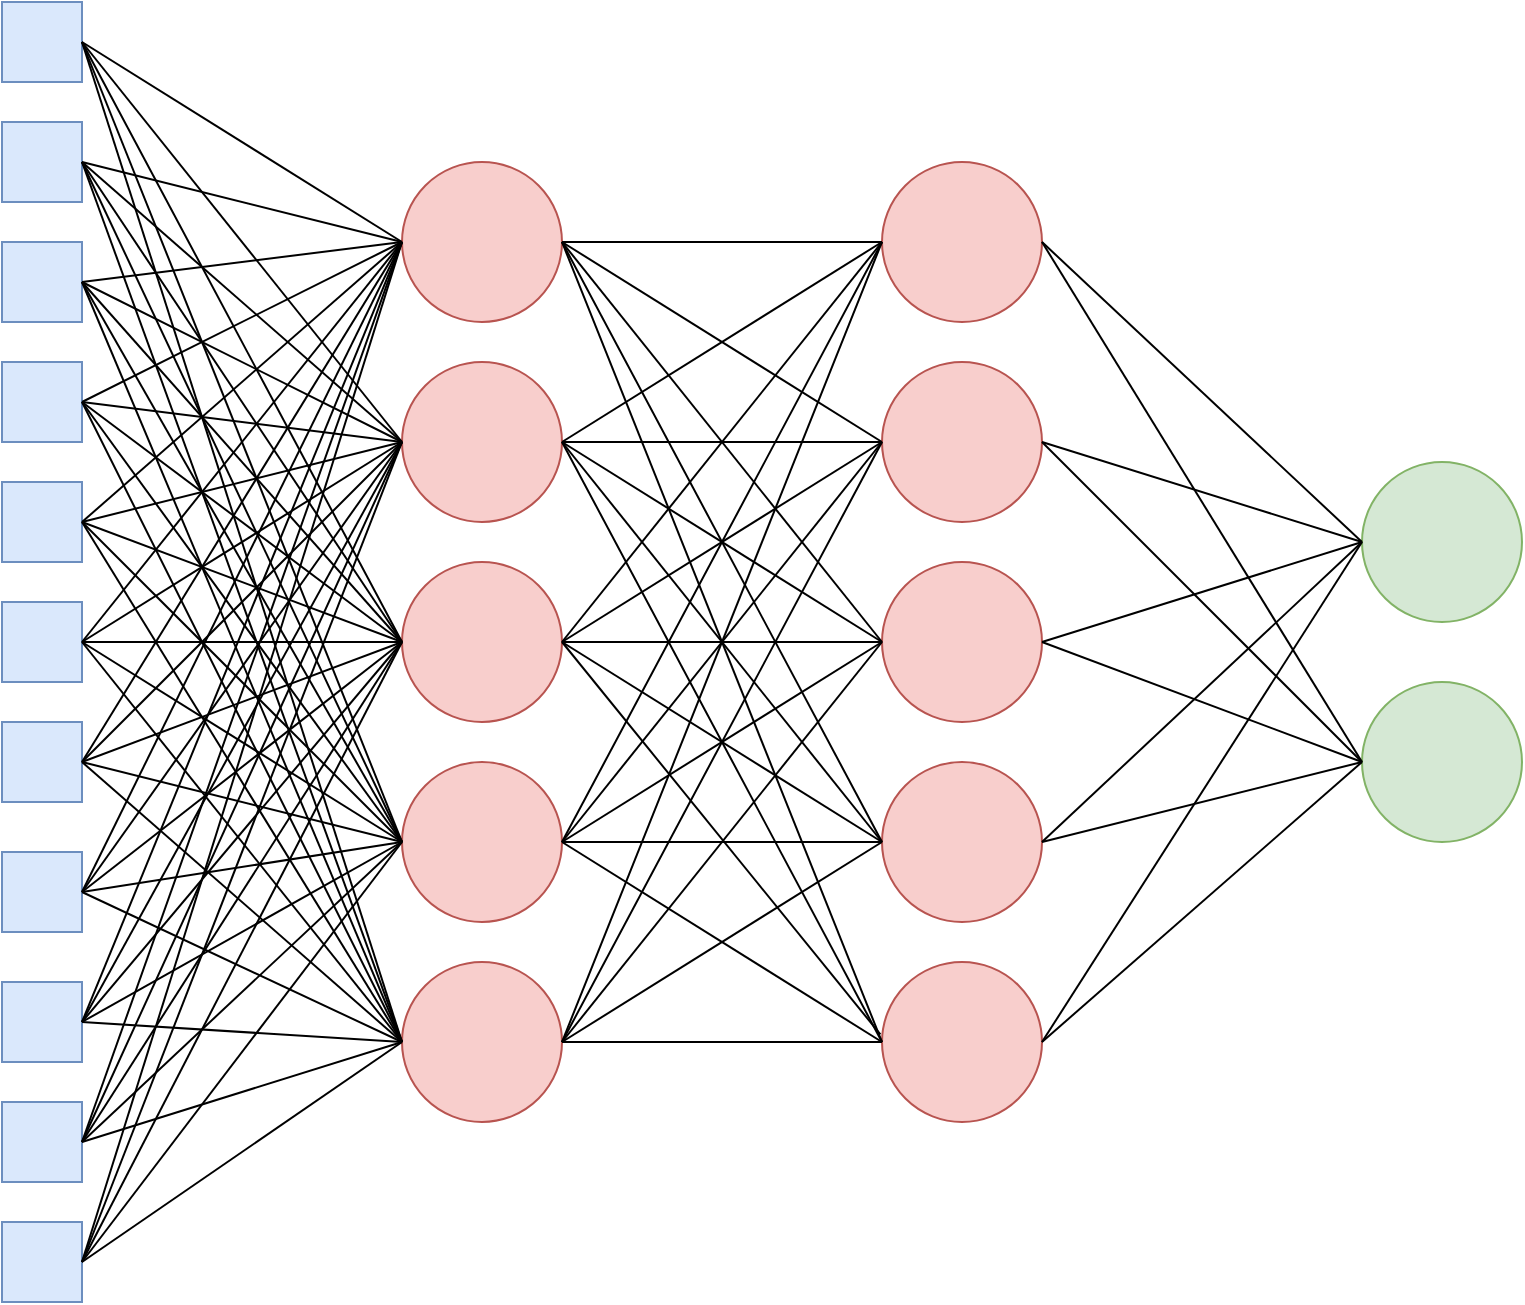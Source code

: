 <mxfile version="13.7.9" type="device"><diagram id="MQboRuwTFOxlIE5RrtwJ" name="Strona-1"><mxGraphModel dx="1261" dy="319" grid="1" gridSize="10" guides="1" tooltips="1" connect="1" arrows="1" fold="1" page="1" pageScale="1" pageWidth="827" pageHeight="1169" math="0" shadow="0"><root><mxCell id="0"/><mxCell id="1" parent="0"/><mxCell id="KK62Vm3TnGz5DSnaC6kD-1" value="" style="ellipse;whiteSpace=wrap;html=1;aspect=fixed;fillColor=#f8cecc;strokeColor=#b85450;" parent="1" vertex="1"><mxGeometry x="120" y="300" width="80" height="80" as="geometry"/></mxCell><mxCell id="KK62Vm3TnGz5DSnaC6kD-2" value="" style="ellipse;whiteSpace=wrap;html=1;aspect=fixed;fillColor=#f8cecc;strokeColor=#b85450;" parent="1" vertex="1"><mxGeometry x="120" y="400" width="80" height="80" as="geometry"/></mxCell><mxCell id="KK62Vm3TnGz5DSnaC6kD-3" value="" style="ellipse;whiteSpace=wrap;html=1;aspect=fixed;fillColor=#f8cecc;strokeColor=#b85450;" parent="1" vertex="1"><mxGeometry x="120" y="500" width="80" height="80" as="geometry"/></mxCell><mxCell id="KK62Vm3TnGz5DSnaC6kD-4" value="" style="ellipse;whiteSpace=wrap;html=1;aspect=fixed;fillColor=#f8cecc;strokeColor=#b85450;" parent="1" vertex="1"><mxGeometry x="120" y="600" width="80" height="80" as="geometry"/></mxCell><mxCell id="KK62Vm3TnGz5DSnaC6kD-5" value="" style="ellipse;whiteSpace=wrap;html=1;aspect=fixed;fillColor=#f8cecc;strokeColor=#b85450;" parent="1" vertex="1"><mxGeometry x="120" y="200" width="80" height="80" as="geometry"/></mxCell><mxCell id="KK62Vm3TnGz5DSnaC6kD-6" value="" style="ellipse;whiteSpace=wrap;html=1;aspect=fixed;fillColor=#f8cecc;strokeColor=#b85450;" parent="1" vertex="1"><mxGeometry x="360" y="200" width="80" height="80" as="geometry"/></mxCell><mxCell id="KK62Vm3TnGz5DSnaC6kD-7" value="" style="ellipse;whiteSpace=wrap;html=1;aspect=fixed;fillColor=#f8cecc;strokeColor=#b85450;" parent="1" vertex="1"><mxGeometry x="360" y="300" width="80" height="80" as="geometry"/></mxCell><mxCell id="KK62Vm3TnGz5DSnaC6kD-8" value="" style="ellipse;whiteSpace=wrap;html=1;aspect=fixed;fillColor=#f8cecc;strokeColor=#b85450;" parent="1" vertex="1"><mxGeometry x="360" y="400" width="80" height="80" as="geometry"/></mxCell><mxCell id="KK62Vm3TnGz5DSnaC6kD-9" value="" style="ellipse;whiteSpace=wrap;html=1;aspect=fixed;fillColor=#f8cecc;strokeColor=#b85450;" parent="1" vertex="1"><mxGeometry x="360" y="500" width="80" height="80" as="geometry"/></mxCell><mxCell id="KK62Vm3TnGz5DSnaC6kD-10" value="" style="ellipse;whiteSpace=wrap;html=1;aspect=fixed;fillColor=#f8cecc;strokeColor=#b85450;" parent="1" vertex="1"><mxGeometry x="360" y="600" width="80" height="80" as="geometry"/></mxCell><mxCell id="KK62Vm3TnGz5DSnaC6kD-11" value="" style="ellipse;whiteSpace=wrap;html=1;aspect=fixed;fillColor=#d5e8d4;strokeColor=#82b366;" parent="1" vertex="1"><mxGeometry x="600" y="350" width="80" height="80" as="geometry"/></mxCell><mxCell id="KK62Vm3TnGz5DSnaC6kD-12" value="" style="ellipse;whiteSpace=wrap;html=1;aspect=fixed;fillColor=#d5e8d4;strokeColor=#82b366;" parent="1" vertex="1"><mxGeometry x="600" y="460" width="80" height="80" as="geometry"/></mxCell><mxCell id="KK62Vm3TnGz5DSnaC6kD-13" value="" style="whiteSpace=wrap;html=1;aspect=fixed;fillColor=#dae8fc;strokeColor=#6c8ebf;" parent="1" vertex="1"><mxGeometry x="-80" y="180" width="40" height="40" as="geometry"/></mxCell><mxCell id="KK62Vm3TnGz5DSnaC6kD-14" value="" style="whiteSpace=wrap;html=1;aspect=fixed;fillColor=#dae8fc;strokeColor=#6c8ebf;" parent="1" vertex="1"><mxGeometry x="-80" y="240" width="40" height="40" as="geometry"/></mxCell><mxCell id="KK62Vm3TnGz5DSnaC6kD-15" value="" style="whiteSpace=wrap;html=1;aspect=fixed;fillColor=#dae8fc;strokeColor=#6c8ebf;" parent="1" vertex="1"><mxGeometry x="-80" y="300" width="40" height="40" as="geometry"/></mxCell><mxCell id="KK62Vm3TnGz5DSnaC6kD-16" value="" style="whiteSpace=wrap;html=1;aspect=fixed;fillColor=#dae8fc;strokeColor=#6c8ebf;" parent="1" vertex="1"><mxGeometry x="-80" y="360" width="40" height="40" as="geometry"/></mxCell><mxCell id="KK62Vm3TnGz5DSnaC6kD-17" value="" style="whiteSpace=wrap;html=1;aspect=fixed;fillColor=#dae8fc;strokeColor=#6c8ebf;" parent="1" vertex="1"><mxGeometry x="-80" y="420" width="40" height="40" as="geometry"/></mxCell><mxCell id="KK62Vm3TnGz5DSnaC6kD-18" value="" style="whiteSpace=wrap;html=1;aspect=fixed;fillColor=#dae8fc;strokeColor=#6c8ebf;" parent="1" vertex="1"><mxGeometry x="-80" y="480" width="40" height="40" as="geometry"/></mxCell><mxCell id="KK62Vm3TnGz5DSnaC6kD-19" value="" style="whiteSpace=wrap;html=1;aspect=fixed;fillColor=#dae8fc;strokeColor=#6c8ebf;" parent="1" vertex="1"><mxGeometry x="-80" y="545" width="40" height="40" as="geometry"/></mxCell><mxCell id="KK62Vm3TnGz5DSnaC6kD-21" value="" style="whiteSpace=wrap;html=1;aspect=fixed;fillColor=#dae8fc;strokeColor=#6c8ebf;" parent="1" vertex="1"><mxGeometry x="-80" y="610" width="40" height="40" as="geometry"/></mxCell><mxCell id="KK62Vm3TnGz5DSnaC6kD-22" value="" style="whiteSpace=wrap;html=1;aspect=fixed;fillColor=#dae8fc;strokeColor=#6c8ebf;" parent="1" vertex="1"><mxGeometry x="-80" y="670" width="40" height="40" as="geometry"/></mxCell><mxCell id="KK62Vm3TnGz5DSnaC6kD-23" value="" style="whiteSpace=wrap;html=1;aspect=fixed;fillColor=#dae8fc;strokeColor=#6c8ebf;" parent="1" vertex="1"><mxGeometry x="-80" y="120" width="40" height="40" as="geometry"/></mxCell><mxCell id="KK62Vm3TnGz5DSnaC6kD-24" value="" style="whiteSpace=wrap;html=1;aspect=fixed;fillColor=#dae8fc;strokeColor=#6c8ebf;" parent="1" vertex="1"><mxGeometry x="-80" y="730" width="40" height="40" as="geometry"/></mxCell><mxCell id="zwKebxIheEM0xQhzlq3R-1" value="" style="endArrow=none;html=1;exitX=1;exitY=0.5;exitDx=0;exitDy=0;entryX=0;entryY=0.5;entryDx=0;entryDy=0;" edge="1" parent="1" source="KK62Vm3TnGz5DSnaC6kD-23" target="KK62Vm3TnGz5DSnaC6kD-5"><mxGeometry width="50" height="50" relative="1" as="geometry"><mxPoint x="320" y="430" as="sourcePoint"/><mxPoint x="370" y="380" as="targetPoint"/></mxGeometry></mxCell><mxCell id="zwKebxIheEM0xQhzlq3R-4" value="" style="endArrow=none;html=1;exitX=1;exitY=0.5;exitDx=0;exitDy=0;entryX=0;entryY=0.5;entryDx=0;entryDy=0;" edge="1" parent="1" source="KK62Vm3TnGz5DSnaC6kD-13" target="KK62Vm3TnGz5DSnaC6kD-5"><mxGeometry width="50" height="50" relative="1" as="geometry"><mxPoint x="-30" y="110" as="sourcePoint"/><mxPoint x="120" y="200" as="targetPoint"/></mxGeometry></mxCell><mxCell id="zwKebxIheEM0xQhzlq3R-5" value="" style="endArrow=none;html=1;exitX=1;exitY=0.5;exitDx=0;exitDy=0;entryX=0;entryY=0.5;entryDx=0;entryDy=0;" edge="1" parent="1" source="KK62Vm3TnGz5DSnaC6kD-14" target="KK62Vm3TnGz5DSnaC6kD-5"><mxGeometry width="50" height="50" relative="1" as="geometry"><mxPoint x="-30" y="230" as="sourcePoint"/><mxPoint x="120" y="200" as="targetPoint"/></mxGeometry></mxCell><mxCell id="zwKebxIheEM0xQhzlq3R-6" value="" style="endArrow=none;html=1;exitX=1;exitY=0.5;exitDx=0;exitDy=0;entryX=0;entryY=0.5;entryDx=0;entryDy=0;" edge="1" parent="1" source="KK62Vm3TnGz5DSnaC6kD-15" target="KK62Vm3TnGz5DSnaC6kD-5"><mxGeometry width="50" height="50" relative="1" as="geometry"><mxPoint x="-10" y="130" as="sourcePoint"/><mxPoint x="110" y="210" as="targetPoint"/></mxGeometry></mxCell><mxCell id="zwKebxIheEM0xQhzlq3R-7" value="" style="endArrow=none;html=1;exitX=1;exitY=0.5;exitDx=0;exitDy=0;entryX=0;entryY=0.5;entryDx=0;entryDy=0;" edge="1" parent="1" source="KK62Vm3TnGz5DSnaC6kD-16" target="KK62Vm3TnGz5DSnaC6kD-5"><mxGeometry width="50" height="50" relative="1" as="geometry"><mxPoint y="140" as="sourcePoint"/><mxPoint x="160" y="240" as="targetPoint"/></mxGeometry></mxCell><mxCell id="zwKebxIheEM0xQhzlq3R-8" value="" style="endArrow=none;html=1;exitX=1;exitY=0.5;exitDx=0;exitDy=0;entryX=0;entryY=0.5;entryDx=0;entryDy=0;" edge="1" parent="1" source="KK62Vm3TnGz5DSnaC6kD-17" target="KK62Vm3TnGz5DSnaC6kD-5"><mxGeometry width="50" height="50" relative="1" as="geometry"><mxPoint x="10" y="150" as="sourcePoint"/><mxPoint x="170" y="250" as="targetPoint"/></mxGeometry></mxCell><mxCell id="zwKebxIheEM0xQhzlq3R-9" value="" style="endArrow=none;html=1;exitX=1;exitY=0.5;exitDx=0;exitDy=0;entryX=0;entryY=0.5;entryDx=0;entryDy=0;" edge="1" parent="1" source="KK62Vm3TnGz5DSnaC6kD-18" target="KK62Vm3TnGz5DSnaC6kD-5"><mxGeometry width="50" height="50" relative="1" as="geometry"><mxPoint x="20" y="160" as="sourcePoint"/><mxPoint x="180" y="260" as="targetPoint"/></mxGeometry></mxCell><mxCell id="zwKebxIheEM0xQhzlq3R-10" value="" style="endArrow=none;html=1;exitX=1;exitY=0.5;exitDx=0;exitDy=0;entryX=0;entryY=0.5;entryDx=0;entryDy=0;" edge="1" parent="1" source="KK62Vm3TnGz5DSnaC6kD-19" target="KK62Vm3TnGz5DSnaC6kD-5"><mxGeometry width="50" height="50" relative="1" as="geometry"><mxPoint x="30" y="170" as="sourcePoint"/><mxPoint x="190" y="270" as="targetPoint"/></mxGeometry></mxCell><mxCell id="zwKebxIheEM0xQhzlq3R-11" value="" style="endArrow=none;html=1;exitX=1;exitY=0.5;exitDx=0;exitDy=0;entryX=0;entryY=0.5;entryDx=0;entryDy=0;" edge="1" parent="1" source="KK62Vm3TnGz5DSnaC6kD-21" target="KK62Vm3TnGz5DSnaC6kD-5"><mxGeometry width="50" height="50" relative="1" as="geometry"><mxPoint x="40" y="180" as="sourcePoint"/><mxPoint x="200" y="280" as="targetPoint"/></mxGeometry></mxCell><mxCell id="zwKebxIheEM0xQhzlq3R-12" value="" style="endArrow=none;html=1;exitX=1;exitY=0.5;exitDx=0;exitDy=0;entryX=0;entryY=0.5;entryDx=0;entryDy=0;" edge="1" parent="1" source="KK62Vm3TnGz5DSnaC6kD-22" target="KK62Vm3TnGz5DSnaC6kD-5"><mxGeometry width="50" height="50" relative="1" as="geometry"><mxPoint x="50" y="190" as="sourcePoint"/><mxPoint x="210" y="290" as="targetPoint"/></mxGeometry></mxCell><mxCell id="zwKebxIheEM0xQhzlq3R-13" value="" style="endArrow=none;html=1;exitX=1;exitY=0.5;exitDx=0;exitDy=0;entryX=0;entryY=0.5;entryDx=0;entryDy=0;" edge="1" parent="1" source="KK62Vm3TnGz5DSnaC6kD-24" target="KK62Vm3TnGz5DSnaC6kD-5"><mxGeometry width="50" height="50" relative="1" as="geometry"><mxPoint x="60" y="200" as="sourcePoint"/><mxPoint x="220" y="300" as="targetPoint"/></mxGeometry></mxCell><mxCell id="zwKebxIheEM0xQhzlq3R-14" value="" style="endArrow=none;html=1;exitX=1;exitY=0.5;exitDx=0;exitDy=0;entryX=0;entryY=0.5;entryDx=0;entryDy=0;" edge="1" parent="1" source="KK62Vm3TnGz5DSnaC6kD-23" target="KK62Vm3TnGz5DSnaC6kD-1"><mxGeometry width="50" height="50" relative="1" as="geometry"><mxPoint x="70" y="210" as="sourcePoint"/><mxPoint x="230" y="310" as="targetPoint"/></mxGeometry></mxCell><mxCell id="zwKebxIheEM0xQhzlq3R-15" value="" style="endArrow=none;html=1;exitX=1;exitY=0.5;exitDx=0;exitDy=0;entryX=0;entryY=0.5;entryDx=0;entryDy=0;" edge="1" parent="1" source="KK62Vm3TnGz5DSnaC6kD-23" target="KK62Vm3TnGz5DSnaC6kD-2"><mxGeometry width="50" height="50" relative="1" as="geometry"><mxPoint x="80" y="220" as="sourcePoint"/><mxPoint x="240" y="320" as="targetPoint"/></mxGeometry></mxCell><mxCell id="zwKebxIheEM0xQhzlq3R-16" value="" style="endArrow=none;html=1;exitX=1;exitY=0.5;exitDx=0;exitDy=0;entryX=0;entryY=0.5;entryDx=0;entryDy=0;" edge="1" parent="1" source="KK62Vm3TnGz5DSnaC6kD-23" target="KK62Vm3TnGz5DSnaC6kD-3"><mxGeometry width="50" height="50" relative="1" as="geometry"><mxPoint x="90" y="230" as="sourcePoint"/><mxPoint x="250" y="330" as="targetPoint"/></mxGeometry></mxCell><mxCell id="zwKebxIheEM0xQhzlq3R-17" value="" style="endArrow=none;html=1;exitX=1;exitY=0.5;exitDx=0;exitDy=0;entryX=0;entryY=0.5;entryDx=0;entryDy=0;" edge="1" parent="1" source="KK62Vm3TnGz5DSnaC6kD-23" target="KK62Vm3TnGz5DSnaC6kD-4"><mxGeometry width="50" height="50" relative="1" as="geometry"><mxPoint x="100" y="240" as="sourcePoint"/><mxPoint x="260" y="340" as="targetPoint"/></mxGeometry></mxCell><mxCell id="zwKebxIheEM0xQhzlq3R-18" value="" style="endArrow=none;html=1;exitX=1;exitY=0.5;exitDx=0;exitDy=0;entryX=0;entryY=0.5;entryDx=0;entryDy=0;" edge="1" parent="1" source="KK62Vm3TnGz5DSnaC6kD-13" target="KK62Vm3TnGz5DSnaC6kD-1"><mxGeometry width="50" height="50" relative="1" as="geometry"><mxPoint x="110" y="250" as="sourcePoint"/><mxPoint x="270" y="350" as="targetPoint"/></mxGeometry></mxCell><mxCell id="zwKebxIheEM0xQhzlq3R-22" value="" style="endArrow=none;html=1;exitX=1;exitY=0.5;exitDx=0;exitDy=0;entryX=0;entryY=0.5;entryDx=0;entryDy=0;" edge="1" parent="1" source="KK62Vm3TnGz5DSnaC6kD-13" target="KK62Vm3TnGz5DSnaC6kD-2"><mxGeometry width="50" height="50" relative="1" as="geometry"><mxPoint x="150" y="290" as="sourcePoint"/><mxPoint x="310" y="390" as="targetPoint"/></mxGeometry></mxCell><mxCell id="zwKebxIheEM0xQhzlq3R-23" value="" style="endArrow=none;html=1;entryX=0;entryY=0.5;entryDx=0;entryDy=0;exitX=1;exitY=0.5;exitDx=0;exitDy=0;" edge="1" parent="1" source="KK62Vm3TnGz5DSnaC6kD-13" target="KK62Vm3TnGz5DSnaC6kD-3"><mxGeometry width="50" height="50" relative="1" as="geometry"><mxPoint x="-40" y="170" as="sourcePoint"/><mxPoint x="320" y="400" as="targetPoint"/></mxGeometry></mxCell><mxCell id="zwKebxIheEM0xQhzlq3R-24" value="" style="endArrow=none;html=1;exitX=1;exitY=0.5;exitDx=0;exitDy=0;entryX=0;entryY=0.5;entryDx=0;entryDy=0;" edge="1" parent="1" source="KK62Vm3TnGz5DSnaC6kD-13" target="KK62Vm3TnGz5DSnaC6kD-4"><mxGeometry width="50" height="50" relative="1" as="geometry"><mxPoint x="170" y="310" as="sourcePoint"/><mxPoint x="119" y="680" as="targetPoint"/></mxGeometry></mxCell><mxCell id="zwKebxIheEM0xQhzlq3R-25" value="" style="endArrow=none;html=1;exitX=1;exitY=0.5;exitDx=0;exitDy=0;entryX=0;entryY=0.5;entryDx=0;entryDy=0;" edge="1" parent="1" source="KK62Vm3TnGz5DSnaC6kD-14" target="KK62Vm3TnGz5DSnaC6kD-1"><mxGeometry width="50" height="50" relative="1" as="geometry"><mxPoint x="180" y="320" as="sourcePoint"/><mxPoint x="340" y="420" as="targetPoint"/></mxGeometry></mxCell><mxCell id="zwKebxIheEM0xQhzlq3R-26" value="" style="endArrow=none;html=1;exitX=1;exitY=0.5;exitDx=0;exitDy=0;entryX=0;entryY=0.5;entryDx=0;entryDy=0;" edge="1" parent="1" source="KK62Vm3TnGz5DSnaC6kD-14" target="KK62Vm3TnGz5DSnaC6kD-2"><mxGeometry width="50" height="50" relative="1" as="geometry"><mxPoint x="190" y="330" as="sourcePoint"/><mxPoint x="350" y="430" as="targetPoint"/></mxGeometry></mxCell><mxCell id="zwKebxIheEM0xQhzlq3R-28" value="" style="endArrow=none;html=1;exitX=1;exitY=0.5;exitDx=0;exitDy=0;entryX=0;entryY=0.5;entryDx=0;entryDy=0;" edge="1" parent="1" source="KK62Vm3TnGz5DSnaC6kD-14" target="KK62Vm3TnGz5DSnaC6kD-3"><mxGeometry width="50" height="50" relative="1" as="geometry"><mxPoint x="-40" y="310" as="sourcePoint"/><mxPoint x="310" y="440" as="targetPoint"/></mxGeometry></mxCell><mxCell id="zwKebxIheEM0xQhzlq3R-29" value="" style="endArrow=none;html=1;exitX=1;exitY=0.5;exitDx=0;exitDy=0;entryX=0;entryY=0.5;entryDx=0;entryDy=0;" edge="1" parent="1" source="KK62Vm3TnGz5DSnaC6kD-14" target="KK62Vm3TnGz5DSnaC6kD-4"><mxGeometry width="50" height="50" relative="1" as="geometry"><mxPoint x="-30" y="320" as="sourcePoint"/><mxPoint x="121" y="680" as="targetPoint"/></mxGeometry></mxCell><mxCell id="zwKebxIheEM0xQhzlq3R-30" value="" style="endArrow=none;html=1;exitX=1;exitY=0.5;exitDx=0;exitDy=0;entryX=0;entryY=0.5;entryDx=0;entryDy=0;" edge="1" parent="1" source="KK62Vm3TnGz5DSnaC6kD-15" target="KK62Vm3TnGz5DSnaC6kD-1"><mxGeometry width="50" height="50" relative="1" as="geometry"><mxPoint x="-20" y="330" as="sourcePoint"/><mxPoint x="330" y="460" as="targetPoint"/></mxGeometry></mxCell><mxCell id="zwKebxIheEM0xQhzlq3R-31" value="" style="endArrow=none;html=1;exitX=1;exitY=0.5;exitDx=0;exitDy=0;entryX=0;entryY=0.5;entryDx=0;entryDy=0;" edge="1" parent="1" source="KK62Vm3TnGz5DSnaC6kD-15" target="KK62Vm3TnGz5DSnaC6kD-2"><mxGeometry width="50" height="50" relative="1" as="geometry"><mxPoint x="-10" y="340" as="sourcePoint"/><mxPoint x="340" y="470" as="targetPoint"/></mxGeometry></mxCell><mxCell id="zwKebxIheEM0xQhzlq3R-32" value="" style="endArrow=none;html=1;entryX=0;entryY=0.5;entryDx=0;entryDy=0;exitX=1;exitY=0.5;exitDx=0;exitDy=0;" edge="1" parent="1" source="KK62Vm3TnGz5DSnaC6kD-15" target="KK62Vm3TnGz5DSnaC6kD-3"><mxGeometry width="50" height="50" relative="1" as="geometry"><mxPoint x="-40" y="310" as="sourcePoint"/><mxPoint x="350" y="480" as="targetPoint"/></mxGeometry></mxCell><mxCell id="zwKebxIheEM0xQhzlq3R-33" value="" style="endArrow=none;html=1;exitX=1;exitY=0.5;exitDx=0;exitDy=0;entryX=0;entryY=0.5;entryDx=0;entryDy=0;" edge="1" parent="1" source="KK62Vm3TnGz5DSnaC6kD-15" target="KK62Vm3TnGz5DSnaC6kD-4"><mxGeometry width="50" height="50" relative="1" as="geometry"><mxPoint x="10" y="360" as="sourcePoint"/><mxPoint x="360" y="490" as="targetPoint"/></mxGeometry></mxCell><mxCell id="zwKebxIheEM0xQhzlq3R-34" value="" style="endArrow=none;html=1;exitX=1;exitY=0.5;exitDx=0;exitDy=0;entryX=0;entryY=0.5;entryDx=0;entryDy=0;" edge="1" parent="1" source="KK62Vm3TnGz5DSnaC6kD-16" target="KK62Vm3TnGz5DSnaC6kD-1"><mxGeometry width="50" height="50" relative="1" as="geometry"><mxPoint x="20" y="370" as="sourcePoint"/><mxPoint x="370" y="500" as="targetPoint"/></mxGeometry></mxCell><mxCell id="zwKebxIheEM0xQhzlq3R-35" value="" style="endArrow=none;html=1;exitX=1;exitY=0.5;exitDx=0;exitDy=0;entryX=0;entryY=0.5;entryDx=0;entryDy=0;" edge="1" parent="1" source="KK62Vm3TnGz5DSnaC6kD-16" target="KK62Vm3TnGz5DSnaC6kD-2"><mxGeometry width="50" height="50" relative="1" as="geometry"><mxPoint x="30" y="380" as="sourcePoint"/><mxPoint x="380" y="510" as="targetPoint"/></mxGeometry></mxCell><mxCell id="zwKebxIheEM0xQhzlq3R-36" value="" style="endArrow=none;html=1;exitX=1;exitY=0.5;exitDx=0;exitDy=0;entryX=0;entryY=0.5;entryDx=0;entryDy=0;" edge="1" parent="1" source="KK62Vm3TnGz5DSnaC6kD-16" target="KK62Vm3TnGz5DSnaC6kD-3"><mxGeometry width="50" height="50" relative="1" as="geometry"><mxPoint x="40" y="390" as="sourcePoint"/><mxPoint x="390" y="520" as="targetPoint"/></mxGeometry></mxCell><mxCell id="zwKebxIheEM0xQhzlq3R-37" value="" style="endArrow=none;html=1;exitX=1;exitY=0.5;exitDx=0;exitDy=0;entryX=0;entryY=0.5;entryDx=0;entryDy=0;" edge="1" parent="1" source="KK62Vm3TnGz5DSnaC6kD-16" target="KK62Vm3TnGz5DSnaC6kD-4"><mxGeometry width="50" height="50" relative="1" as="geometry"><mxPoint x="50" y="400" as="sourcePoint"/><mxPoint x="400" y="530" as="targetPoint"/></mxGeometry></mxCell><mxCell id="zwKebxIheEM0xQhzlq3R-38" value="" style="endArrow=none;html=1;exitX=1;exitY=0.5;exitDx=0;exitDy=0;entryX=0;entryY=0.5;entryDx=0;entryDy=0;" edge="1" parent="1" source="KK62Vm3TnGz5DSnaC6kD-17" target="KK62Vm3TnGz5DSnaC6kD-1"><mxGeometry width="50" height="50" relative="1" as="geometry"><mxPoint x="60" y="410" as="sourcePoint"/><mxPoint x="410" y="540" as="targetPoint"/></mxGeometry></mxCell><mxCell id="zwKebxIheEM0xQhzlq3R-39" value="" style="endArrow=none;html=1;exitX=1;exitY=0.5;exitDx=0;exitDy=0;entryX=0;entryY=0.5;entryDx=0;entryDy=0;" edge="1" parent="1" source="KK62Vm3TnGz5DSnaC6kD-17" target="KK62Vm3TnGz5DSnaC6kD-2"><mxGeometry width="50" height="50" relative="1" as="geometry"><mxPoint x="70" y="420" as="sourcePoint"/><mxPoint x="420" y="550" as="targetPoint"/></mxGeometry></mxCell><mxCell id="zwKebxIheEM0xQhzlq3R-40" value="" style="endArrow=none;html=1;exitX=1;exitY=0.5;exitDx=0;exitDy=0;entryX=0;entryY=0.5;entryDx=0;entryDy=0;" edge="1" parent="1" source="KK62Vm3TnGz5DSnaC6kD-17" target="KK62Vm3TnGz5DSnaC6kD-3"><mxGeometry width="50" height="50" relative="1" as="geometry"><mxPoint x="80" y="430" as="sourcePoint"/><mxPoint x="430" y="560" as="targetPoint"/></mxGeometry></mxCell><mxCell id="zwKebxIheEM0xQhzlq3R-41" value="" style="endArrow=none;html=1;exitX=1;exitY=0.5;exitDx=0;exitDy=0;entryX=0;entryY=0.5;entryDx=0;entryDy=0;" edge="1" parent="1" source="KK62Vm3TnGz5DSnaC6kD-17" target="KK62Vm3TnGz5DSnaC6kD-4"><mxGeometry width="50" height="50" relative="1" as="geometry"><mxPoint x="90" y="440" as="sourcePoint"/><mxPoint x="440" y="570" as="targetPoint"/></mxGeometry></mxCell><mxCell id="zwKebxIheEM0xQhzlq3R-42" value="" style="endArrow=none;html=1;exitX=1;exitY=0.5;exitDx=0;exitDy=0;entryX=0;entryY=0.5;entryDx=0;entryDy=0;" edge="1" parent="1" source="KK62Vm3TnGz5DSnaC6kD-18" target="KK62Vm3TnGz5DSnaC6kD-1"><mxGeometry width="50" height="50" relative="1" as="geometry"><mxPoint x="100" y="450" as="sourcePoint"/><mxPoint x="450" y="580" as="targetPoint"/></mxGeometry></mxCell><mxCell id="zwKebxIheEM0xQhzlq3R-43" value="" style="endArrow=none;html=1;exitX=1;exitY=0.5;exitDx=0;exitDy=0;entryX=0;entryY=0.5;entryDx=0;entryDy=0;" edge="1" parent="1" source="KK62Vm3TnGz5DSnaC6kD-18" target="KK62Vm3TnGz5DSnaC6kD-2"><mxGeometry width="50" height="50" relative="1" as="geometry"><mxPoint x="110" y="460" as="sourcePoint"/><mxPoint x="460" y="590" as="targetPoint"/></mxGeometry></mxCell><mxCell id="zwKebxIheEM0xQhzlq3R-44" value="" style="endArrow=none;html=1;exitX=1;exitY=0.5;exitDx=0;exitDy=0;entryX=0;entryY=0.5;entryDx=0;entryDy=0;" edge="1" parent="1" source="KK62Vm3TnGz5DSnaC6kD-18" target="KK62Vm3TnGz5DSnaC6kD-3"><mxGeometry width="50" height="50" relative="1" as="geometry"><mxPoint x="120" y="470" as="sourcePoint"/><mxPoint x="470" y="600" as="targetPoint"/></mxGeometry></mxCell><mxCell id="zwKebxIheEM0xQhzlq3R-45" value="" style="endArrow=none;html=1;exitX=1;exitY=0.5;exitDx=0;exitDy=0;entryX=0;entryY=0.5;entryDx=0;entryDy=0;" edge="1" parent="1" source="KK62Vm3TnGz5DSnaC6kD-18" target="KK62Vm3TnGz5DSnaC6kD-4"><mxGeometry width="50" height="50" relative="1" as="geometry"><mxPoint x="130" y="480" as="sourcePoint"/><mxPoint x="480" y="610" as="targetPoint"/></mxGeometry></mxCell><mxCell id="zwKebxIheEM0xQhzlq3R-46" value="" style="endArrow=none;html=1;exitX=1;exitY=0.5;exitDx=0;exitDy=0;entryX=0;entryY=0.5;entryDx=0;entryDy=0;" edge="1" parent="1" source="KK62Vm3TnGz5DSnaC6kD-19" target="KK62Vm3TnGz5DSnaC6kD-1"><mxGeometry width="50" height="50" relative="1" as="geometry"><mxPoint x="140" y="490" as="sourcePoint"/><mxPoint x="490" y="620" as="targetPoint"/></mxGeometry></mxCell><mxCell id="zwKebxIheEM0xQhzlq3R-47" value="" style="endArrow=none;html=1;exitX=1;exitY=0.5;exitDx=0;exitDy=0;entryX=0;entryY=0.5;entryDx=0;entryDy=0;" edge="1" parent="1" source="KK62Vm3TnGz5DSnaC6kD-19" target="KK62Vm3TnGz5DSnaC6kD-2"><mxGeometry width="50" height="50" relative="1" as="geometry"><mxPoint x="150" y="500" as="sourcePoint"/><mxPoint x="500" y="630" as="targetPoint"/></mxGeometry></mxCell><mxCell id="zwKebxIheEM0xQhzlq3R-48" value="" style="endArrow=none;html=1;exitX=1;exitY=0.5;exitDx=0;exitDy=0;entryX=0;entryY=0.5;entryDx=0;entryDy=0;" edge="1" parent="1" source="KK62Vm3TnGz5DSnaC6kD-19" target="KK62Vm3TnGz5DSnaC6kD-3"><mxGeometry width="50" height="50" relative="1" as="geometry"><mxPoint x="160" y="510" as="sourcePoint"/><mxPoint x="510" y="640" as="targetPoint"/></mxGeometry></mxCell><mxCell id="zwKebxIheEM0xQhzlq3R-49" value="" style="endArrow=none;html=1;exitX=1;exitY=0.5;exitDx=0;exitDy=0;entryX=0;entryY=0.5;entryDx=0;entryDy=0;" edge="1" parent="1" source="KK62Vm3TnGz5DSnaC6kD-19" target="KK62Vm3TnGz5DSnaC6kD-4"><mxGeometry width="50" height="50" relative="1" as="geometry"><mxPoint x="170" y="520" as="sourcePoint"/><mxPoint x="520" y="650" as="targetPoint"/></mxGeometry></mxCell><mxCell id="zwKebxIheEM0xQhzlq3R-50" value="" style="endArrow=none;html=1;exitX=1;exitY=0.5;exitDx=0;exitDy=0;entryX=0;entryY=0.5;entryDx=0;entryDy=0;" edge="1" parent="1" source="KK62Vm3TnGz5DSnaC6kD-21" target="KK62Vm3TnGz5DSnaC6kD-1"><mxGeometry width="50" height="50" relative="1" as="geometry"><mxPoint x="-30" y="660" as="sourcePoint"/><mxPoint x="530" y="660" as="targetPoint"/></mxGeometry></mxCell><mxCell id="zwKebxIheEM0xQhzlq3R-51" value="" style="endArrow=none;html=1;exitX=1;exitY=0.5;exitDx=0;exitDy=0;entryX=0;entryY=0.5;entryDx=0;entryDy=0;" edge="1" parent="1" source="KK62Vm3TnGz5DSnaC6kD-21" target="KK62Vm3TnGz5DSnaC6kD-2"><mxGeometry width="50" height="50" relative="1" as="geometry"><mxPoint x="190" y="540" as="sourcePoint"/><mxPoint x="540" y="670" as="targetPoint"/></mxGeometry></mxCell><mxCell id="zwKebxIheEM0xQhzlq3R-52" value="" style="endArrow=none;html=1;exitX=1;exitY=0.5;exitDx=0;exitDy=0;entryX=0;entryY=0.5;entryDx=0;entryDy=0;" edge="1" parent="1" source="KK62Vm3TnGz5DSnaC6kD-21" target="KK62Vm3TnGz5DSnaC6kD-3"><mxGeometry width="50" height="50" relative="1" as="geometry"><mxPoint x="200" y="550" as="sourcePoint"/><mxPoint x="550" y="680" as="targetPoint"/></mxGeometry></mxCell><mxCell id="zwKebxIheEM0xQhzlq3R-53" value="" style="endArrow=none;html=1;exitX=1;exitY=0.5;exitDx=0;exitDy=0;entryX=0;entryY=0.5;entryDx=0;entryDy=0;" edge="1" parent="1" source="KK62Vm3TnGz5DSnaC6kD-21" target="KK62Vm3TnGz5DSnaC6kD-4"><mxGeometry width="50" height="50" relative="1" as="geometry"><mxPoint x="-30" y="670" as="sourcePoint"/><mxPoint x="130" y="570" as="targetPoint"/></mxGeometry></mxCell><mxCell id="zwKebxIheEM0xQhzlq3R-54" value="" style="endArrow=none;html=1;exitX=1;exitY=0.5;exitDx=0;exitDy=0;entryX=0;entryY=0.5;entryDx=0;entryDy=0;" edge="1" parent="1" source="KK62Vm3TnGz5DSnaC6kD-22" target="KK62Vm3TnGz5DSnaC6kD-1"><mxGeometry width="50" height="50" relative="1" as="geometry"><mxPoint x="-20" y="680" as="sourcePoint"/><mxPoint x="140" y="580" as="targetPoint"/></mxGeometry></mxCell><mxCell id="zwKebxIheEM0xQhzlq3R-55" value="" style="endArrow=none;html=1;exitX=1;exitY=0.5;exitDx=0;exitDy=0;entryX=0;entryY=0.5;entryDx=0;entryDy=0;" edge="1" parent="1" source="KK62Vm3TnGz5DSnaC6kD-22" target="KK62Vm3TnGz5DSnaC6kD-2"><mxGeometry width="50" height="50" relative="1" as="geometry"><mxPoint x="-10" y="690" as="sourcePoint"/><mxPoint x="150" y="590" as="targetPoint"/></mxGeometry></mxCell><mxCell id="zwKebxIheEM0xQhzlq3R-56" value="" style="endArrow=none;html=1;exitX=1;exitY=0.5;exitDx=0;exitDy=0;entryX=0;entryY=0.5;entryDx=0;entryDy=0;" edge="1" parent="1" source="KK62Vm3TnGz5DSnaC6kD-22" target="KK62Vm3TnGz5DSnaC6kD-3"><mxGeometry width="50" height="50" relative="1" as="geometry"><mxPoint y="700" as="sourcePoint"/><mxPoint x="160" y="600" as="targetPoint"/></mxGeometry></mxCell><mxCell id="zwKebxIheEM0xQhzlq3R-57" value="" style="endArrow=none;html=1;exitX=1;exitY=0.5;exitDx=0;exitDy=0;entryX=0;entryY=0.5;entryDx=0;entryDy=0;" edge="1" parent="1" source="KK62Vm3TnGz5DSnaC6kD-22" target="KK62Vm3TnGz5DSnaC6kD-4"><mxGeometry width="50" height="50" relative="1" as="geometry"><mxPoint x="10" y="710" as="sourcePoint"/><mxPoint x="170" y="610" as="targetPoint"/></mxGeometry></mxCell><mxCell id="zwKebxIheEM0xQhzlq3R-58" value="" style="endArrow=none;html=1;exitX=1;exitY=0.5;exitDx=0;exitDy=0;entryX=0;entryY=0.5;entryDx=0;entryDy=0;" edge="1" parent="1" source="KK62Vm3TnGz5DSnaC6kD-24" target="KK62Vm3TnGz5DSnaC6kD-1"><mxGeometry width="50" height="50" relative="1" as="geometry"><mxPoint x="20" y="720" as="sourcePoint"/><mxPoint x="180" y="620" as="targetPoint"/></mxGeometry></mxCell><mxCell id="zwKebxIheEM0xQhzlq3R-59" value="" style="endArrow=none;html=1;exitX=1;exitY=0.5;exitDx=0;exitDy=0;entryX=0;entryY=0.5;entryDx=0;entryDy=0;" edge="1" parent="1" source="KK62Vm3TnGz5DSnaC6kD-24" target="KK62Vm3TnGz5DSnaC6kD-2"><mxGeometry width="50" height="50" relative="1" as="geometry"><mxPoint x="30" y="730" as="sourcePoint"/><mxPoint x="190" y="630" as="targetPoint"/></mxGeometry></mxCell><mxCell id="zwKebxIheEM0xQhzlq3R-60" value="" style="endArrow=none;html=1;exitX=1;exitY=0.5;exitDx=0;exitDy=0;entryX=0;entryY=0.5;entryDx=0;entryDy=0;" edge="1" parent="1" source="KK62Vm3TnGz5DSnaC6kD-24" target="KK62Vm3TnGz5DSnaC6kD-3"><mxGeometry width="50" height="50" relative="1" as="geometry"><mxPoint x="40" y="740" as="sourcePoint"/><mxPoint x="200" y="640" as="targetPoint"/></mxGeometry></mxCell><mxCell id="zwKebxIheEM0xQhzlq3R-61" value="" style="endArrow=none;html=1;exitX=1;exitY=0.5;exitDx=0;exitDy=0;entryX=0;entryY=0.5;entryDx=0;entryDy=0;" edge="1" parent="1" source="KK62Vm3TnGz5DSnaC6kD-24" target="KK62Vm3TnGz5DSnaC6kD-4"><mxGeometry width="50" height="50" relative="1" as="geometry"><mxPoint x="50" y="750" as="sourcePoint"/><mxPoint x="210" y="650" as="targetPoint"/></mxGeometry></mxCell><mxCell id="zwKebxIheEM0xQhzlq3R-62" value="" style="endArrow=none;html=1;exitX=1;exitY=0.5;exitDx=0;exitDy=0;entryX=0;entryY=0.5;entryDx=0;entryDy=0;" edge="1" parent="1" source="KK62Vm3TnGz5DSnaC6kD-5" target="KK62Vm3TnGz5DSnaC6kD-6"><mxGeometry width="50" height="50" relative="1" as="geometry"><mxPoint x="60" y="760" as="sourcePoint"/><mxPoint x="220" y="660" as="targetPoint"/></mxGeometry></mxCell><mxCell id="zwKebxIheEM0xQhzlq3R-63" value="" style="endArrow=none;html=1;exitX=1;exitY=0.5;exitDx=0;exitDy=0;entryX=0;entryY=0.5;entryDx=0;entryDy=0;" edge="1" parent="1" source="KK62Vm3TnGz5DSnaC6kD-5" target="KK62Vm3TnGz5DSnaC6kD-7"><mxGeometry width="50" height="50" relative="1" as="geometry"><mxPoint x="210" y="210" as="sourcePoint"/><mxPoint x="370" y="210" as="targetPoint"/></mxGeometry></mxCell><mxCell id="zwKebxIheEM0xQhzlq3R-64" value="" style="endArrow=none;html=1;exitX=1;exitY=0.5;exitDx=0;exitDy=0;entryX=0;entryY=0.5;entryDx=0;entryDy=0;" edge="1" parent="1" source="KK62Vm3TnGz5DSnaC6kD-5" target="KK62Vm3TnGz5DSnaC6kD-8"><mxGeometry width="50" height="50" relative="1" as="geometry"><mxPoint x="220" y="220" as="sourcePoint"/><mxPoint x="380" y="220" as="targetPoint"/></mxGeometry></mxCell><mxCell id="zwKebxIheEM0xQhzlq3R-65" value="" style="endArrow=none;html=1;exitX=1;exitY=0.5;exitDx=0;exitDy=0;entryX=0;entryY=0.5;entryDx=0;entryDy=0;" edge="1" parent="1" source="KK62Vm3TnGz5DSnaC6kD-5" target="KK62Vm3TnGz5DSnaC6kD-9"><mxGeometry width="50" height="50" relative="1" as="geometry"><mxPoint x="230" y="230" as="sourcePoint"/><mxPoint x="390" y="230" as="targetPoint"/></mxGeometry></mxCell><mxCell id="zwKebxIheEM0xQhzlq3R-66" value="" style="endArrow=none;html=1;exitX=1;exitY=0.5;exitDx=0;exitDy=0;entryX=0;entryY=0.5;entryDx=0;entryDy=0;" edge="1" parent="1" source="KK62Vm3TnGz5DSnaC6kD-5" target="KK62Vm3TnGz5DSnaC6kD-10"><mxGeometry width="50" height="50" relative="1" as="geometry"><mxPoint x="240" y="240" as="sourcePoint"/><mxPoint x="400" y="240" as="targetPoint"/></mxGeometry></mxCell><mxCell id="zwKebxIheEM0xQhzlq3R-67" value="" style="endArrow=none;html=1;exitX=1;exitY=0.5;exitDx=0;exitDy=0;entryX=0;entryY=0.5;entryDx=0;entryDy=0;" edge="1" parent="1" source="KK62Vm3TnGz5DSnaC6kD-1" target="KK62Vm3TnGz5DSnaC6kD-6"><mxGeometry width="50" height="50" relative="1" as="geometry"><mxPoint x="250" y="250" as="sourcePoint"/><mxPoint x="410" y="250" as="targetPoint"/></mxGeometry></mxCell><mxCell id="zwKebxIheEM0xQhzlq3R-68" value="" style="endArrow=none;html=1;exitX=1;exitY=0.5;exitDx=0;exitDy=0;entryX=0;entryY=0.5;entryDx=0;entryDy=0;" edge="1" parent="1" source="KK62Vm3TnGz5DSnaC6kD-1" target="KK62Vm3TnGz5DSnaC6kD-7"><mxGeometry width="50" height="50" relative="1" as="geometry"><mxPoint x="260" y="260" as="sourcePoint"/><mxPoint x="420" y="260" as="targetPoint"/></mxGeometry></mxCell><mxCell id="zwKebxIheEM0xQhzlq3R-69" value="" style="endArrow=none;html=1;exitX=1;exitY=0.5;exitDx=0;exitDy=0;entryX=0;entryY=0.5;entryDx=0;entryDy=0;" edge="1" parent="1" source="KK62Vm3TnGz5DSnaC6kD-1" target="KK62Vm3TnGz5DSnaC6kD-8"><mxGeometry width="50" height="50" relative="1" as="geometry"><mxPoint x="270" y="270" as="sourcePoint"/><mxPoint x="430" y="270" as="targetPoint"/></mxGeometry></mxCell><mxCell id="zwKebxIheEM0xQhzlq3R-70" value="" style="endArrow=none;html=1;exitX=1;exitY=0.5;exitDx=0;exitDy=0;entryX=0;entryY=0.5;entryDx=0;entryDy=0;" edge="1" parent="1" source="KK62Vm3TnGz5DSnaC6kD-1" target="KK62Vm3TnGz5DSnaC6kD-9"><mxGeometry width="50" height="50" relative="1" as="geometry"><mxPoint x="280" y="280" as="sourcePoint"/><mxPoint x="440" y="280" as="targetPoint"/></mxGeometry></mxCell><mxCell id="zwKebxIheEM0xQhzlq3R-71" value="" style="endArrow=none;html=1;exitX=1;exitY=0.5;exitDx=0;exitDy=0;entryX=0;entryY=0.5;entryDx=0;entryDy=0;" edge="1" parent="1" source="KK62Vm3TnGz5DSnaC6kD-1" target="KK62Vm3TnGz5DSnaC6kD-10"><mxGeometry width="50" height="50" relative="1" as="geometry"><mxPoint x="290" y="290" as="sourcePoint"/><mxPoint x="450" y="290" as="targetPoint"/></mxGeometry></mxCell><mxCell id="zwKebxIheEM0xQhzlq3R-72" value="" style="endArrow=none;html=1;exitX=1;exitY=0.5;exitDx=0;exitDy=0;entryX=0;entryY=0.5;entryDx=0;entryDy=0;" edge="1" parent="1" source="KK62Vm3TnGz5DSnaC6kD-2" target="KK62Vm3TnGz5DSnaC6kD-6"><mxGeometry width="50" height="50" relative="1" as="geometry"><mxPoint x="300" y="300" as="sourcePoint"/><mxPoint x="460" y="300" as="targetPoint"/></mxGeometry></mxCell><mxCell id="zwKebxIheEM0xQhzlq3R-73" value="" style="endArrow=none;html=1;exitX=1;exitY=0.5;exitDx=0;exitDy=0;entryX=0;entryY=0.5;entryDx=0;entryDy=0;" edge="1" parent="1" source="KK62Vm3TnGz5DSnaC6kD-2" target="KK62Vm3TnGz5DSnaC6kD-7"><mxGeometry width="50" height="50" relative="1" as="geometry"><mxPoint x="310" y="310" as="sourcePoint"/><mxPoint x="470" y="310" as="targetPoint"/></mxGeometry></mxCell><mxCell id="zwKebxIheEM0xQhzlq3R-74" value="" style="endArrow=none;html=1;exitX=1;exitY=0.5;exitDx=0;exitDy=0;entryX=0;entryY=0.5;entryDx=0;entryDy=0;" edge="1" parent="1" source="KK62Vm3TnGz5DSnaC6kD-2" target="KK62Vm3TnGz5DSnaC6kD-8"><mxGeometry width="50" height="50" relative="1" as="geometry"><mxPoint x="320" y="320" as="sourcePoint"/><mxPoint x="480" y="320" as="targetPoint"/></mxGeometry></mxCell><mxCell id="zwKebxIheEM0xQhzlq3R-75" value="" style="endArrow=none;html=1;exitX=1;exitY=0.5;exitDx=0;exitDy=0;entryX=0;entryY=0.5;entryDx=0;entryDy=0;" edge="1" parent="1" source="KK62Vm3TnGz5DSnaC6kD-2" target="KK62Vm3TnGz5DSnaC6kD-9"><mxGeometry width="50" height="50" relative="1" as="geometry"><mxPoint x="330" y="330" as="sourcePoint"/><mxPoint x="490" y="330" as="targetPoint"/></mxGeometry></mxCell><mxCell id="zwKebxIheEM0xQhzlq3R-76" value="" style="endArrow=none;html=1;exitX=1;exitY=0.5;exitDx=0;exitDy=0;entryX=-0.01;entryY=0.453;entryDx=0;entryDy=0;entryPerimeter=0;" edge="1" parent="1" source="KK62Vm3TnGz5DSnaC6kD-2" target="KK62Vm3TnGz5DSnaC6kD-10"><mxGeometry width="50" height="50" relative="1" as="geometry"><mxPoint x="340" y="340" as="sourcePoint"/><mxPoint x="500" y="340" as="targetPoint"/></mxGeometry></mxCell><mxCell id="zwKebxIheEM0xQhzlq3R-77" value="" style="endArrow=none;html=1;exitX=1;exitY=0.5;exitDx=0;exitDy=0;entryX=0;entryY=0.5;entryDx=0;entryDy=0;" edge="1" parent="1" source="KK62Vm3TnGz5DSnaC6kD-3" target="KK62Vm3TnGz5DSnaC6kD-6"><mxGeometry width="50" height="50" relative="1" as="geometry"><mxPoint x="350" y="350" as="sourcePoint"/><mxPoint x="510" y="350" as="targetPoint"/></mxGeometry></mxCell><mxCell id="zwKebxIheEM0xQhzlq3R-78" value="" style="endArrow=none;html=1;exitX=1;exitY=0.5;exitDx=0;exitDy=0;entryX=0;entryY=0.5;entryDx=0;entryDy=0;" edge="1" parent="1" source="KK62Vm3TnGz5DSnaC6kD-3" target="KK62Vm3TnGz5DSnaC6kD-7"><mxGeometry width="50" height="50" relative="1" as="geometry"><mxPoint x="360" y="360" as="sourcePoint"/><mxPoint x="520" y="360" as="targetPoint"/></mxGeometry></mxCell><mxCell id="zwKebxIheEM0xQhzlq3R-79" value="" style="endArrow=none;html=1;exitX=1;exitY=0.5;exitDx=0;exitDy=0;entryX=0;entryY=0.5;entryDx=0;entryDy=0;" edge="1" parent="1" source="KK62Vm3TnGz5DSnaC6kD-3" target="KK62Vm3TnGz5DSnaC6kD-8"><mxGeometry width="50" height="50" relative="1" as="geometry"><mxPoint x="370" y="370" as="sourcePoint"/><mxPoint x="530" y="370" as="targetPoint"/></mxGeometry></mxCell><mxCell id="zwKebxIheEM0xQhzlq3R-80" value="" style="endArrow=none;html=1;exitX=1;exitY=0.5;exitDx=0;exitDy=0;entryX=0;entryY=0.5;entryDx=0;entryDy=0;" edge="1" parent="1" source="KK62Vm3TnGz5DSnaC6kD-3" target="KK62Vm3TnGz5DSnaC6kD-9"><mxGeometry width="50" height="50" relative="1" as="geometry"><mxPoint x="380" y="380" as="sourcePoint"/><mxPoint x="540" y="380" as="targetPoint"/></mxGeometry></mxCell><mxCell id="zwKebxIheEM0xQhzlq3R-81" value="" style="endArrow=none;html=1;exitX=1;exitY=0.5;exitDx=0;exitDy=0;entryX=0;entryY=0.5;entryDx=0;entryDy=0;" edge="1" parent="1" source="KK62Vm3TnGz5DSnaC6kD-3" target="KK62Vm3TnGz5DSnaC6kD-10"><mxGeometry width="50" height="50" relative="1" as="geometry"><mxPoint x="390" y="390" as="sourcePoint"/><mxPoint x="550" y="390" as="targetPoint"/></mxGeometry></mxCell><mxCell id="zwKebxIheEM0xQhzlq3R-82" value="" style="endArrow=none;html=1;exitX=1;exitY=0.5;exitDx=0;exitDy=0;entryX=0;entryY=0.5;entryDx=0;entryDy=0;" edge="1" parent="1" source="KK62Vm3TnGz5DSnaC6kD-4" target="KK62Vm3TnGz5DSnaC6kD-6"><mxGeometry width="50" height="50" relative="1" as="geometry"><mxPoint x="400" y="400" as="sourcePoint"/><mxPoint x="560" y="400" as="targetPoint"/></mxGeometry></mxCell><mxCell id="zwKebxIheEM0xQhzlq3R-83" value="" style="endArrow=none;html=1;exitX=1;exitY=0.5;exitDx=0;exitDy=0;entryX=0;entryY=0.5;entryDx=0;entryDy=0;" edge="1" parent="1" source="KK62Vm3TnGz5DSnaC6kD-4" target="KK62Vm3TnGz5DSnaC6kD-7"><mxGeometry width="50" height="50" relative="1" as="geometry"><mxPoint x="410" y="410" as="sourcePoint"/><mxPoint x="570" y="410" as="targetPoint"/></mxGeometry></mxCell><mxCell id="zwKebxIheEM0xQhzlq3R-84" value="" style="endArrow=none;html=1;entryX=0;entryY=0.5;entryDx=0;entryDy=0;exitX=1;exitY=0.5;exitDx=0;exitDy=0;" edge="1" parent="1" source="KK62Vm3TnGz5DSnaC6kD-4" target="KK62Vm3TnGz5DSnaC6kD-8"><mxGeometry width="50" height="50" relative="1" as="geometry"><mxPoint x="200" y="680" as="sourcePoint"/><mxPoint x="420" y="490" as="targetPoint"/></mxGeometry></mxCell><mxCell id="zwKebxIheEM0xQhzlq3R-85" value="" style="endArrow=none;html=1;exitX=1;exitY=0.5;exitDx=0;exitDy=0;entryX=0;entryY=0.5;entryDx=0;entryDy=0;" edge="1" parent="1" source="KK62Vm3TnGz5DSnaC6kD-4" target="KK62Vm3TnGz5DSnaC6kD-9"><mxGeometry width="50" height="50" relative="1" as="geometry"><mxPoint x="430" y="430" as="sourcePoint"/><mxPoint x="590" y="430" as="targetPoint"/></mxGeometry></mxCell><mxCell id="zwKebxIheEM0xQhzlq3R-86" value="" style="endArrow=none;html=1;exitX=1;exitY=0.5;exitDx=0;exitDy=0;entryX=0;entryY=0.5;entryDx=0;entryDy=0;" edge="1" parent="1" source="KK62Vm3TnGz5DSnaC6kD-4" target="KK62Vm3TnGz5DSnaC6kD-10"><mxGeometry width="50" height="50" relative="1" as="geometry"><mxPoint x="440" y="440" as="sourcePoint"/><mxPoint x="600" y="440" as="targetPoint"/></mxGeometry></mxCell><mxCell id="zwKebxIheEM0xQhzlq3R-87" value="" style="endArrow=none;html=1;exitX=1;exitY=0.5;exitDx=0;exitDy=0;entryX=0;entryY=0.5;entryDx=0;entryDy=0;" edge="1" parent="1" source="KK62Vm3TnGz5DSnaC6kD-6" target="KK62Vm3TnGz5DSnaC6kD-11"><mxGeometry width="50" height="50" relative="1" as="geometry"><mxPoint x="450" y="450" as="sourcePoint"/><mxPoint x="610" y="450" as="targetPoint"/></mxGeometry></mxCell><mxCell id="zwKebxIheEM0xQhzlq3R-88" value="" style="endArrow=none;html=1;exitX=1;exitY=0.5;exitDx=0;exitDy=0;entryX=0;entryY=0.5;entryDx=0;entryDy=0;" edge="1" parent="1" source="KK62Vm3TnGz5DSnaC6kD-7" target="KK62Vm3TnGz5DSnaC6kD-11"><mxGeometry width="50" height="50" relative="1" as="geometry"><mxPoint x="460" y="460" as="sourcePoint"/><mxPoint x="620" y="460" as="targetPoint"/></mxGeometry></mxCell><mxCell id="zwKebxIheEM0xQhzlq3R-89" value="" style="endArrow=none;html=1;exitX=1;exitY=0.5;exitDx=0;exitDy=0;entryX=0;entryY=0.5;entryDx=0;entryDy=0;" edge="1" parent="1" source="KK62Vm3TnGz5DSnaC6kD-8" target="KK62Vm3TnGz5DSnaC6kD-11"><mxGeometry width="50" height="50" relative="1" as="geometry"><mxPoint x="470" y="470" as="sourcePoint"/><mxPoint x="630" y="470" as="targetPoint"/></mxGeometry></mxCell><mxCell id="zwKebxIheEM0xQhzlq3R-90" value="" style="endArrow=none;html=1;exitX=1;exitY=0.5;exitDx=0;exitDy=0;entryX=0;entryY=0.5;entryDx=0;entryDy=0;" edge="1" parent="1" source="KK62Vm3TnGz5DSnaC6kD-9" target="KK62Vm3TnGz5DSnaC6kD-11"><mxGeometry width="50" height="50" relative="1" as="geometry"><mxPoint x="480" y="480" as="sourcePoint"/><mxPoint x="640" y="480" as="targetPoint"/></mxGeometry></mxCell><mxCell id="zwKebxIheEM0xQhzlq3R-91" value="" style="endArrow=none;html=1;exitX=1;exitY=0.5;exitDx=0;exitDy=0;entryX=0;entryY=0.5;entryDx=0;entryDy=0;" edge="1" parent="1" source="KK62Vm3TnGz5DSnaC6kD-10" target="KK62Vm3TnGz5DSnaC6kD-11"><mxGeometry width="50" height="50" relative="1" as="geometry"><mxPoint x="490" y="490" as="sourcePoint"/><mxPoint x="650" y="490" as="targetPoint"/></mxGeometry></mxCell><mxCell id="zwKebxIheEM0xQhzlq3R-92" value="" style="endArrow=none;html=1;exitX=1;exitY=0.5;exitDx=0;exitDy=0;entryX=0;entryY=0.5;entryDx=0;entryDy=0;" edge="1" parent="1" source="KK62Vm3TnGz5DSnaC6kD-6" target="KK62Vm3TnGz5DSnaC6kD-12"><mxGeometry width="50" height="50" relative="1" as="geometry"><mxPoint x="500" y="500" as="sourcePoint"/><mxPoint x="660" y="500" as="targetPoint"/></mxGeometry></mxCell><mxCell id="zwKebxIheEM0xQhzlq3R-93" value="" style="endArrow=none;html=1;exitX=1;exitY=0.5;exitDx=0;exitDy=0;entryX=0;entryY=0.5;entryDx=0;entryDy=0;" edge="1" parent="1" source="KK62Vm3TnGz5DSnaC6kD-7" target="KK62Vm3TnGz5DSnaC6kD-12"><mxGeometry width="50" height="50" relative="1" as="geometry"><mxPoint x="510" y="510" as="sourcePoint"/><mxPoint x="670" y="510" as="targetPoint"/></mxGeometry></mxCell><mxCell id="zwKebxIheEM0xQhzlq3R-94" value="" style="endArrow=none;html=1;exitX=1;exitY=0.5;exitDx=0;exitDy=0;entryX=0;entryY=0.5;entryDx=0;entryDy=0;" edge="1" parent="1" source="KK62Vm3TnGz5DSnaC6kD-8" target="KK62Vm3TnGz5DSnaC6kD-12"><mxGeometry width="50" height="50" relative="1" as="geometry"><mxPoint x="520" y="520" as="sourcePoint"/><mxPoint x="680" y="520" as="targetPoint"/></mxGeometry></mxCell><mxCell id="zwKebxIheEM0xQhzlq3R-95" value="" style="endArrow=none;html=1;exitX=1;exitY=0.5;exitDx=0;exitDy=0;entryX=0;entryY=0.5;entryDx=0;entryDy=0;" edge="1" parent="1" source="KK62Vm3TnGz5DSnaC6kD-9" target="KK62Vm3TnGz5DSnaC6kD-12"><mxGeometry width="50" height="50" relative="1" as="geometry"><mxPoint x="530" y="530" as="sourcePoint"/><mxPoint x="690" y="530" as="targetPoint"/></mxGeometry></mxCell><mxCell id="zwKebxIheEM0xQhzlq3R-96" value="" style="endArrow=none;html=1;exitX=1;exitY=0.5;exitDx=0;exitDy=0;entryX=0;entryY=0.5;entryDx=0;entryDy=0;" edge="1" parent="1" source="KK62Vm3TnGz5DSnaC6kD-10" target="KK62Vm3TnGz5DSnaC6kD-12"><mxGeometry width="50" height="50" relative="1" as="geometry"><mxPoint x="540" y="540" as="sourcePoint"/><mxPoint x="700" y="540" as="targetPoint"/></mxGeometry></mxCell></root></mxGraphModel></diagram></mxfile>